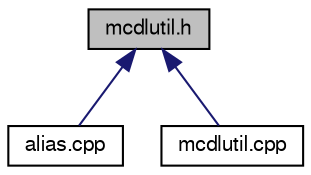 digraph G
{
  edge [fontname="FreeSans",fontsize="10",labelfontname="FreeSans",labelfontsize="10"];
  node [fontname="FreeSans",fontsize="10",shape=record];
  Node1 [label="mcdlutil.h",height=0.2,width=0.4,color="black", fillcolor="grey75", style="filled" fontcolor="black"];
  Node1 -> Node2 [dir=back,color="midnightblue",fontsize="10",style="solid",fontname="FreeSans"];
  Node2 [label="alias.cpp",height=0.2,width=0.4,color="black", fillcolor="white", style="filled",URL="$alias_8cpp.shtml",tooltip="OBGenericData class to for atom alias data (e.g., in 2D drawing programs for &quot;COOH&quot;)..."];
  Node1 -> Node3 [dir=back,color="midnightblue",fontsize="10",style="solid",fontname="FreeSans"];
  Node3 [label="mcdlutil.cpp",height=0.2,width=0.4,color="black", fillcolor="white", style="filled",URL="$mcdlutil_8cpp.shtml"];
}
